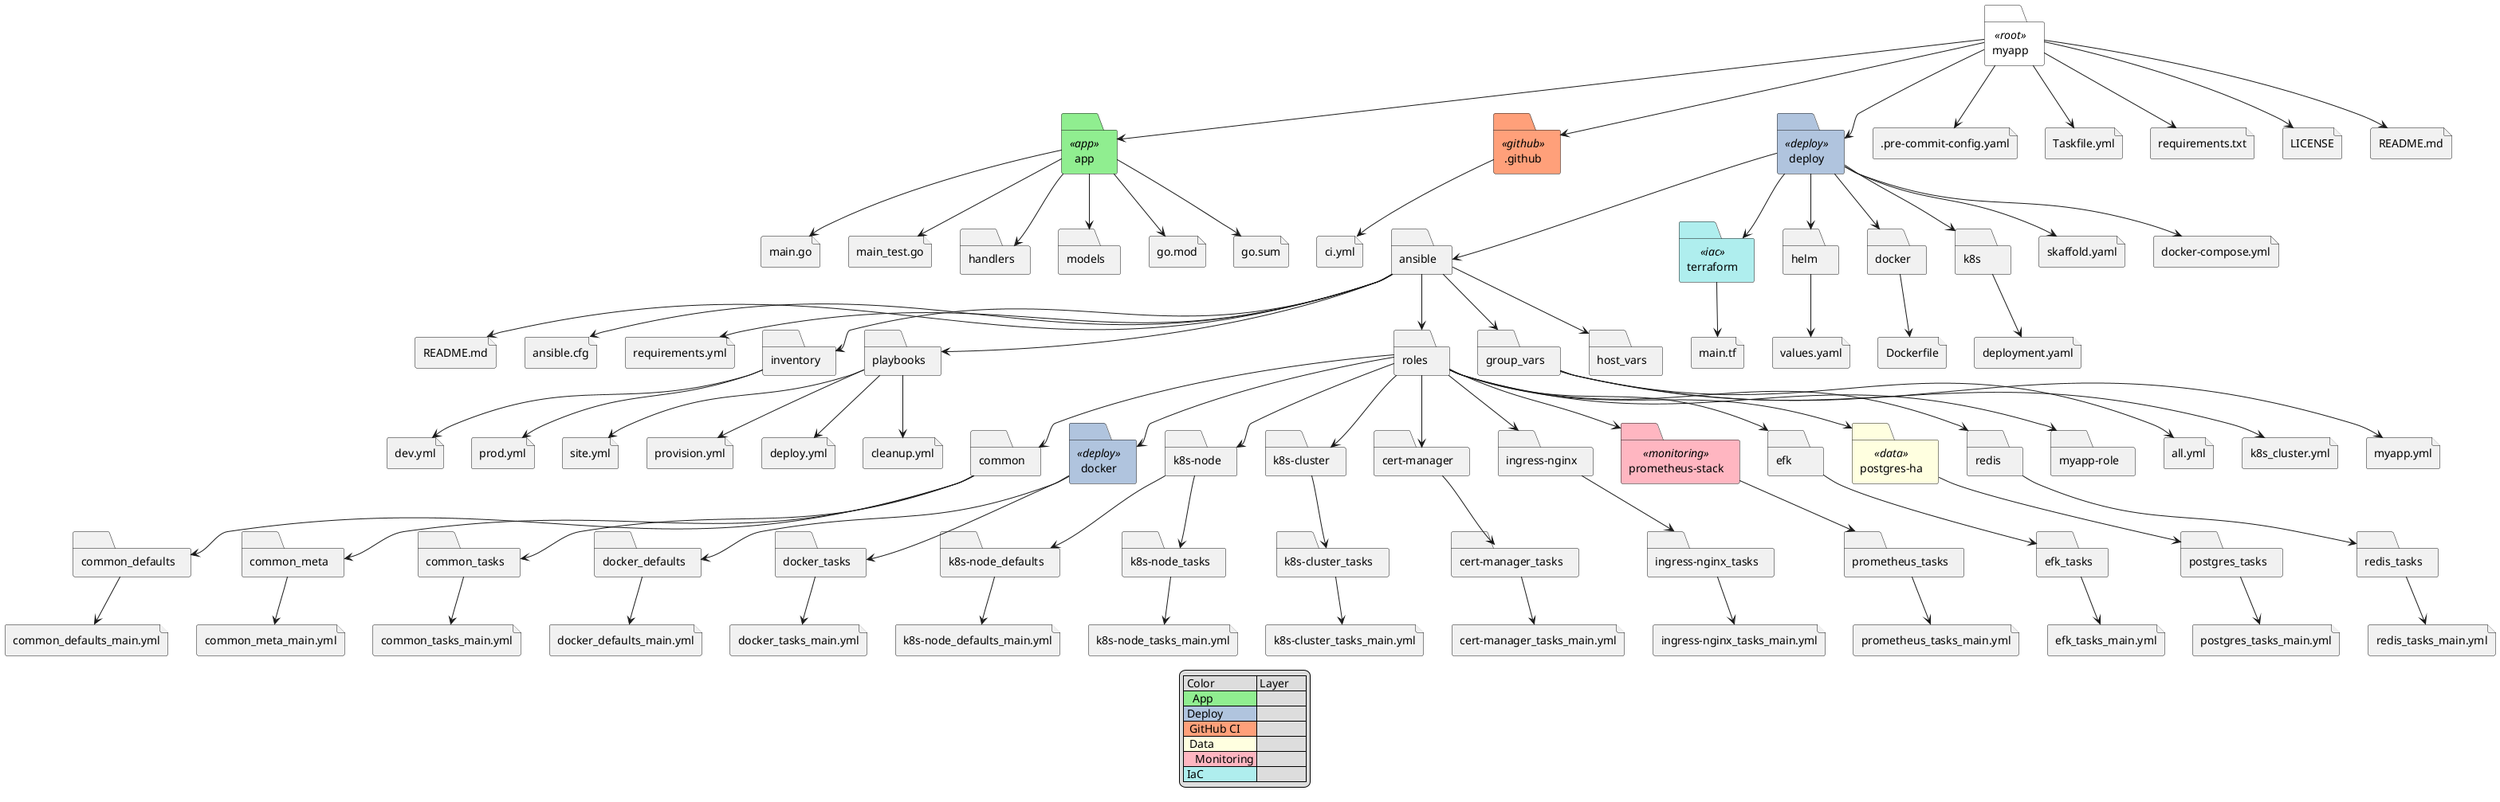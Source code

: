 @startuml
' ===================================================================
' 1. Глобальное направление
' ===================================================================
top to bottom direction

' ===================================================================
' 2. Цвета
' ===================================================================
skinparam folderBackgroundColor<<root>>      White
skinparam folderBackgroundColor<<app>>       LightGreen
skinparam folderBackgroundColor<<deploy>>    LightSteelBlue
skinparam folderBackgroundColor<<github>>    LightSalmon
skinparam folderBackgroundColor<<data>>      LightYellow
skinparam folderBackgroundColor<<monitoring>> LightPink
skinparam folderBackgroundColor<<iac>>       PaleTurquoise

' ===================================================================
' 3. ВСЕ объекты (папки и файлы) объявлены отдельно
' ===================================================================

' --- Корень ---------------------------------------------------------
folder "myapp" <<root>> as myapp

' --- Слой приложения -----------------------------------------------
folder "app" <<app>> as app
file  "main.go"      as goMain
file  "main_test.go" as goTest
folder "handlers"    as handlers
folder "models"      as models
file  "go.mod"       as goMod
file  "go.sum"       as goSum

' --- CI/CD ---------------------------------------------------------
folder ".github" <<github>> as dotGithub
file   "ci.yml"             as ci

' --- Deploy --------------------------------------------------------
folder "deploy" <<deploy>> as deploy

folder "ansible" as ansible
file   "README.md"         as ansibleREADME
file   "ansible.cfg"       as ansibleCfg
file   "requirements.yml"  as requirements

folder "inventory"         as inventory
file   "dev.yml"           as devYML
file   "prod.yml"          as prodYML

folder "playbooks"         as playbooks
file   "site.yml"          as site
file   "provision.yml"     as provision
file   "deploy.yml"        as deployPlay
file   "cleanup.yml"       as cleanup

folder "roles"             as roles

folder "common"            as roleCommon
folder "common_defaults"   as commonDefaults
file   "common_defaults_main.yml" as commonDefaultsMain
folder "common_meta"       as commonMeta
file   "common_meta_main.yml"     as commonMetaMain
folder "common_tasks"      as commonTasks
file   "common_tasks_main.yml"    as commonTasksMain

folder "docker" <<deploy>> as roleDocker
folder "docker_defaults"   as dockerDefaults
file   "docker_defaults_main.yml" as dockerDefaultsMain
folder "docker_tasks"      as dockerTasks
file   "docker_tasks_main.yml"    as dockerTasksMain

folder "k8s-node"          as roleK8sNode
folder "k8s-node_defaults" as k8sNodeDefaults
file   "k8s-node_defaults_main.yml" as k8sNodeDefaultsMain
folder "k8s-node_tasks"    as k8sNodeTasks
file   "k8s-node_tasks_main.yml"    as k8sNodeTasksMain

folder "k8s-cluster"       as roleK8sCluster
folder "k8s-cluster_tasks" as k8sClusterTasks
file   "k8s-cluster_tasks_main.yml" as k8sClusterTasksMain

folder "cert-manager"      as roleCertManager
folder "cert-manager_tasks" as certManagerTasks
file   "cert-manager_tasks_main.yml" as certManagerTasksMain

folder "ingress-nginx"     as roleIngressNginx
folder "ingress-nginx_tasks" as ingressNginxTasks
file   "ingress-nginx_tasks_main.yml" as ingressNginxTasksMain

folder "prometheus-stack" <<monitoring>> as roleProm
folder "prometheus_tasks" as promTasks
file   "prometheus_tasks_main.yml" as promTasksMain

folder "efk"               as roleEfk
folder "efk_tasks"         as efkTasks
file   "efk_tasks_main.yml" as efkTasksMain

folder "postgres-ha" <<data>> as rolePg
folder "postgres_tasks"    as pgTasks
file   "postgres_tasks_main.yml" as pgTasksMain

folder "redis"             as roleRedis
folder "redis_tasks"       as redisTasks
file   "redis_tasks_main.yml" as redisTasksMain

folder "myapp-role"        as roleMyapp

folder "group_vars"        as groupVars
file   "all.yml"           as groupAllYML
file   "k8s_cluster.yml"   as groupK8sYML
file   "myapp.yml"         as groupMyappYML

folder "host_vars"         as hostVars

folder "terraform" <<iac>> as terraform
file   "main.tf"           as tfMain

folder "helm"              as helm
file   "values.yaml"       as helmValues

folder "docker"            as deployDocker
file   "Dockerfile"        as dockerfile

folder "k8s"               as deployK8s
file   "deployment.yaml"   as k8sDeployment

file   "skaffold.yaml"     as skaffold
file   "docker-compose.yml" as compose

' --- Misc ----------------------------------------------------------
file ".pre-commit-config.yaml" as preCommit
file "Taskfile.yml"            as taskfile
file "requirements.txt"        as reqTxt
file "LICENSE"                 as license
file "README.md"               as readmeRoot

' ===================================================================
' 4. СВЯЗИ: задаём вертикальный порядок
' ===================================================================

' --- Корень -> первые дети -----------------------------------------
myapp --> app
myapp --> dotGithub
myapp --> deploy
myapp --> preCommit
myapp --> taskfile
myapp --> reqTxt
myapp --> license
myapp --> readmeRoot

' --- app -> файлы/папки --------------------------------------------
app   --> goMain
app   --> goTest
app   --> handlers
app   --> models
app   --> goMod
app   --> goSum

' --- .github -> ci.yml ---------------------------------------------
dotGithub --> ci

' --- deploy -> подпапки --------------------------------------------
deploy --> ansible
deploy --> terraform
deploy --> helm
deploy --> deployDocker
deploy --> deployK8s
deploy --> skaffold
deploy --> compose

' --- ansible -> внутренности ---------------------------------------
ansible --> ansibleREADME
ansible --> ansibleCfg
ansible --> requirements
ansible --> inventory
ansible --> playbooks
ansible --> roles
ansible --> groupVars
ansible --> hostVars

inventory --> devYML
inventory --> prodYML

playbooks --> site
playbooks --> provision
playbooks --> deployPlay
playbooks --> cleanup

roles --> roleCommon
roles --> roleDocker
roles --> roleK8sNode
roles --> roleK8sCluster
roles --> roleCertManager
roles --> roleIngressNginx
roles --> roleProm
roles --> roleEfk
roles --> rolePg
roles --> roleRedis
roles --> roleMyapp

roleCommon       --> commonDefaults
commonDefaults   --> commonDefaultsMain
roleCommon       --> commonMeta
commonMeta       --> commonMetaMain
roleCommon       --> commonTasks
commonTasks      --> commonTasksMain

roleDocker       --> dockerDefaults
dockerDefaults   --> dockerDefaultsMain
roleDocker       --> dockerTasks
dockerTasks      --> dockerTasksMain

roleK8sNode      --> k8sNodeDefaults
k8sNodeDefaults  --> k8sNodeDefaultsMain
roleK8sNode      --> k8sNodeTasks
k8sNodeTasks     --> k8sNodeTasksMain

roleK8sCluster   --> k8sClusterTasks
k8sClusterTasks  --> k8sClusterTasksMain

roleCertManager  --> certManagerTasks
certManagerTasks --> certManagerTasksMain

roleIngressNginx --> ingressNginxTasks
ingressNginxTasks --> ingressNginxTasksMain

roleProm         --> promTasks
promTasks        --> promTasksMain

roleEfk          --> efkTasks
efkTasks         --> efkTasksMain

rolePg           --> pgTasks
pgTasks          --> pgTasksMain

roleRedis        --> redisTasks
redisTasks       --> redisTasksMain

groupVars --> groupAllYML
groupVars --> groupK8sYML
groupVars --> groupMyappYML

terraform --> tfMain
helm      --> helmValues
deployDocker --> dockerfile
deployK8s    --> k8sDeployment

' ===================================================================
' 5. Легенда
' ===================================================================
legend bottom
  | Color | Layer      |
  |<#LightGreen>   App        |
  |<#LightSteelBlue> Deploy     |
  |<#LightSalmon>  GitHub CI  |
  |<#LightYellow>  Data       |
  |<#LightPink>    Monitoring |
  |<#PaleTurquoise> IaC        |
endlegend
@enduml